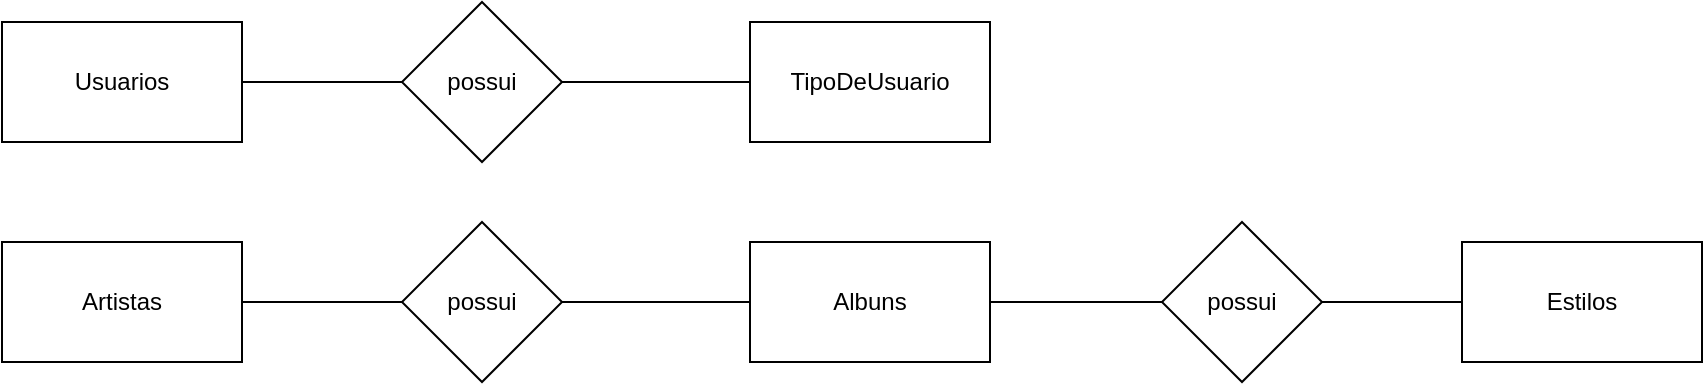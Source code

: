 <mxfile version="14.4.2" type="device"><diagram id="2yHxcBgkwrTqU62tZ5_5" name="Page-1"><mxGraphModel dx="920" dy="1524" grid="1" gridSize="10" guides="1" tooltips="1" connect="1" arrows="1" fold="1" page="1" pageScale="1" pageWidth="827" pageHeight="1169" math="0" shadow="0"><root><mxCell id="0"/><mxCell id="1" parent="0"/><mxCell id="wVNAY8XOlqjdSQWLDIx4-4" style="edgeStyle=orthogonalEdgeStyle;rounded=0;orthogonalLoop=1;jettySize=auto;html=1;entryX=0;entryY=0.5;entryDx=0;entryDy=0;endArrow=none;endFill=0;" edge="1" parent="1" source="wVNAY8XOlqjdSQWLDIx4-1" target="wVNAY8XOlqjdSQWLDIx4-2"><mxGeometry relative="1" as="geometry"/></mxCell><mxCell id="wVNAY8XOlqjdSQWLDIx4-1" value="Usuarios" style="rounded=0;whiteSpace=wrap;html=1;" vertex="1" parent="1"><mxGeometry x="40" y="120" width="120" height="60" as="geometry"/></mxCell><mxCell id="wVNAY8XOlqjdSQWLDIx4-5" style="edgeStyle=orthogonalEdgeStyle;rounded=0;orthogonalLoop=1;jettySize=auto;html=1;entryX=0;entryY=0.5;entryDx=0;entryDy=0;endArrow=none;endFill=0;" edge="1" parent="1" source="wVNAY8XOlqjdSQWLDIx4-2" target="wVNAY8XOlqjdSQWLDIx4-3"><mxGeometry relative="1" as="geometry"/></mxCell><mxCell id="wVNAY8XOlqjdSQWLDIx4-2" value="possui" style="rhombus;whiteSpace=wrap;html=1;" vertex="1" parent="1"><mxGeometry x="240" y="110" width="80" height="80" as="geometry"/></mxCell><mxCell id="wVNAY8XOlqjdSQWLDIx4-3" value="TipoDeUsuario" style="rounded=0;whiteSpace=wrap;html=1;" vertex="1" parent="1"><mxGeometry x="414" y="120" width="120" height="60" as="geometry"/></mxCell><mxCell id="wVNAY8XOlqjdSQWLDIx4-9" style="edgeStyle=orthogonalEdgeStyle;rounded=0;orthogonalLoop=1;jettySize=auto;html=1;entryX=0;entryY=0.5;entryDx=0;entryDy=0;endArrow=none;endFill=0;" edge="1" parent="1" source="wVNAY8XOlqjdSQWLDIx4-6" target="wVNAY8XOlqjdSQWLDIx4-7"><mxGeometry relative="1" as="geometry"/></mxCell><mxCell id="wVNAY8XOlqjdSQWLDIx4-6" value="Artistas" style="rounded=0;whiteSpace=wrap;html=1;" vertex="1" parent="1"><mxGeometry x="40" y="230" width="120" height="60" as="geometry"/></mxCell><mxCell id="wVNAY8XOlqjdSQWLDIx4-10" style="edgeStyle=orthogonalEdgeStyle;rounded=0;orthogonalLoop=1;jettySize=auto;html=1;entryX=0;entryY=0.5;entryDx=0;entryDy=0;endArrow=none;endFill=0;" edge="1" parent="1" source="wVNAY8XOlqjdSQWLDIx4-7" target="wVNAY8XOlqjdSQWLDIx4-8"><mxGeometry relative="1" as="geometry"/></mxCell><mxCell id="wVNAY8XOlqjdSQWLDIx4-7" value="possui" style="rhombus;whiteSpace=wrap;html=1;" vertex="1" parent="1"><mxGeometry x="240" y="220" width="80" height="80" as="geometry"/></mxCell><mxCell id="wVNAY8XOlqjdSQWLDIx4-8" value="Albuns" style="rounded=0;whiteSpace=wrap;html=1;" vertex="1" parent="1"><mxGeometry x="414" y="230" width="120" height="60" as="geometry"/></mxCell><mxCell id="wVNAY8XOlqjdSQWLDIx4-12" style="edgeStyle=orthogonalEdgeStyle;rounded=0;orthogonalLoop=1;jettySize=auto;html=1;endArrow=none;endFill=0;entryX=1;entryY=0.5;entryDx=0;entryDy=0;" edge="1" parent="1" source="wVNAY8XOlqjdSQWLDIx4-11" target="wVNAY8XOlqjdSQWLDIx4-8"><mxGeometry relative="1" as="geometry"><mxPoint x="560" y="260" as="targetPoint"/></mxGeometry></mxCell><mxCell id="wVNAY8XOlqjdSQWLDIx4-14" style="edgeStyle=orthogonalEdgeStyle;rounded=0;orthogonalLoop=1;jettySize=auto;html=1;entryX=0;entryY=0.5;entryDx=0;entryDy=0;endArrow=none;endFill=0;" edge="1" parent="1" source="wVNAY8XOlqjdSQWLDIx4-11" target="wVNAY8XOlqjdSQWLDIx4-13"><mxGeometry relative="1" as="geometry"/></mxCell><mxCell id="wVNAY8XOlqjdSQWLDIx4-11" value="possui" style="rhombus;whiteSpace=wrap;html=1;" vertex="1" parent="1"><mxGeometry x="620" y="220" width="80" height="80" as="geometry"/></mxCell><mxCell id="wVNAY8XOlqjdSQWLDIx4-13" value="Estilos" style="rounded=0;whiteSpace=wrap;html=1;" vertex="1" parent="1"><mxGeometry x="770" y="230" width="120" height="60" as="geometry"/></mxCell></root></mxGraphModel></diagram></mxfile>